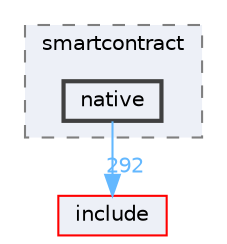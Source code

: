 digraph "src/smartcontract/native"
{
 // LATEX_PDF_SIZE
  bgcolor="transparent";
  edge [fontname=Helvetica,fontsize=10,labelfontname=Helvetica,labelfontsize=10];
  node [fontname=Helvetica,fontsize=10,shape=box,height=0.2,width=0.4];
  compound=true
  subgraph clusterdir_a6defb2f0f610b4eceaeb0a1f3c0c620 {
    graph [ bgcolor="#edf0f7", pencolor="grey50", label="smartcontract", fontname=Helvetica,fontsize=10 style="filled,dashed", URL="dir_a6defb2f0f610b4eceaeb0a1f3c0c620.html",tooltip=""]
  dir_91dc94d12f44a5c16b61cb552db3767f [label="native", fillcolor="#edf0f7", color="grey25", style="filled,bold", URL="dir_91dc94d12f44a5c16b61cb552db3767f.html",tooltip=""];
  }
  dir_d44c64559bbebec7f509842c48db8b23 [label="include", fillcolor="#edf0f7", color="red", style="filled", URL="dir_d44c64559bbebec7f509842c48db8b23.html",tooltip=""];
  dir_91dc94d12f44a5c16b61cb552db3767f->dir_d44c64559bbebec7f509842c48db8b23 [headlabel="292", labeldistance=1.5 headhref="dir_000035_000018.html" href="dir_000035_000018.html" color="steelblue1" fontcolor="steelblue1"];
}
